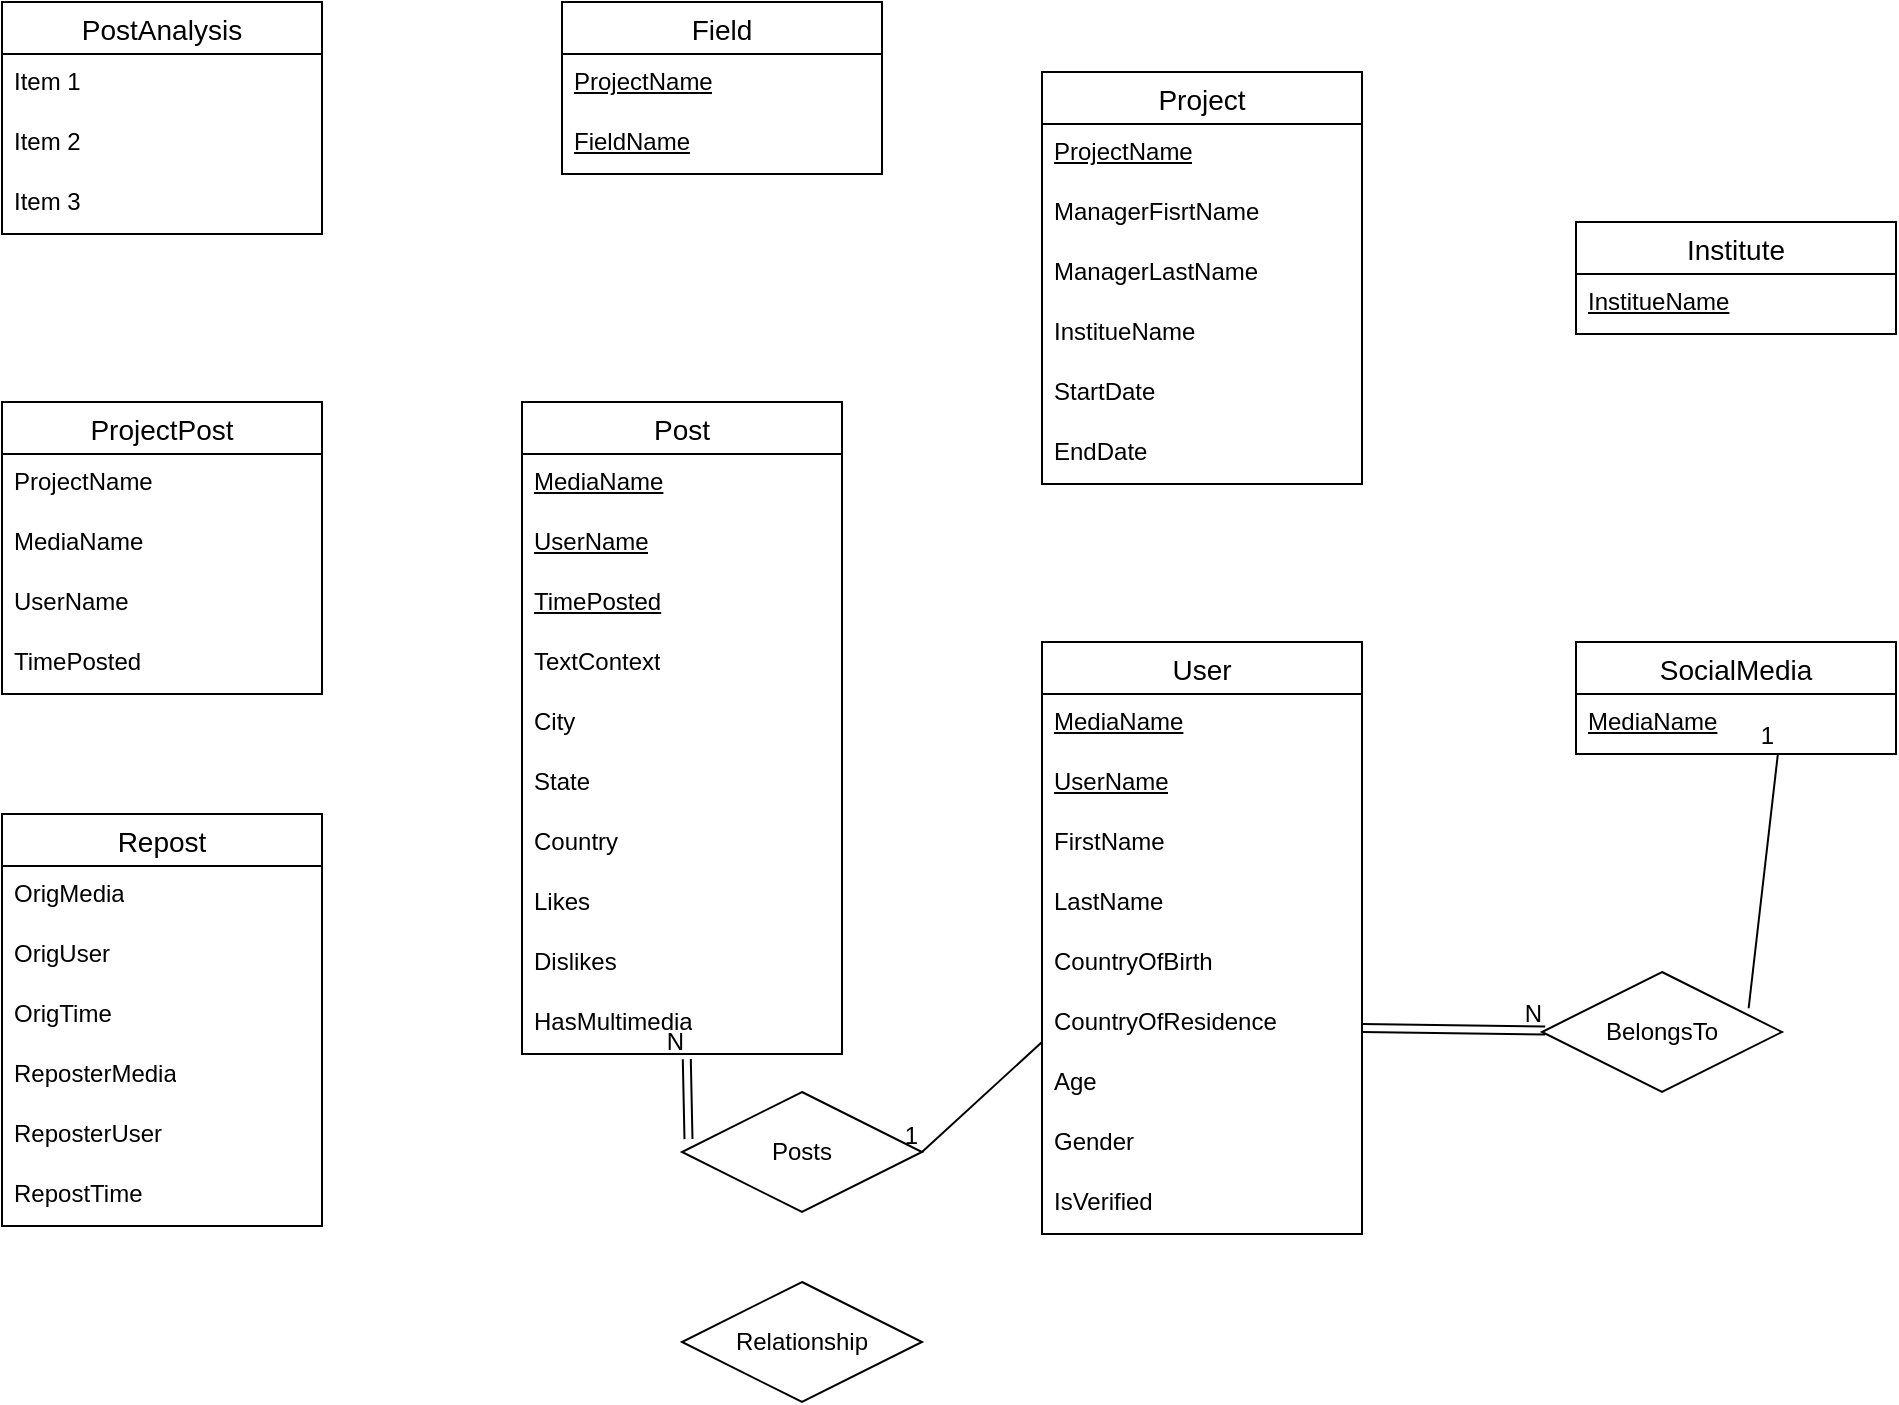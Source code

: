 <mxfile version="24.3.1" type="device">
  <diagram name="ER Diagram" id="7sO0Q-2ixk9zIhEyGvLD">
    <mxGraphModel dx="955" dy="506" grid="1" gridSize="10" guides="1" tooltips="1" connect="1" arrows="1" fold="1" page="1" pageScale="1" pageWidth="827" pageHeight="1169" math="0" shadow="0">
      <root>
        <mxCell id="0" />
        <mxCell id="1" parent="0" />
        <mxCell id="kCjJA_UQXM55AemGo-A7-10" value="Post" style="swimlane;fontStyle=0;childLayout=stackLayout;horizontal=1;startSize=26;horizontalStack=0;resizeParent=1;resizeParentMax=0;resizeLast=0;collapsible=1;marginBottom=0;align=center;fontSize=14;" vertex="1" parent="1">
          <mxGeometry x="300" y="240" width="160" height="326" as="geometry" />
        </mxCell>
        <mxCell id="kCjJA_UQXM55AemGo-A7-11" value="&lt;u&gt;MediaName&lt;/u&gt;" style="text;strokeColor=none;fillColor=none;spacingLeft=4;spacingRight=4;overflow=hidden;rotatable=0;points=[[0,0.5],[1,0.5]];portConstraint=eastwest;fontSize=12;whiteSpace=wrap;html=1;" vertex="1" parent="kCjJA_UQXM55AemGo-A7-10">
          <mxGeometry y="26" width="160" height="30" as="geometry" />
        </mxCell>
        <mxCell id="kCjJA_UQXM55AemGo-A7-12" value="&lt;u&gt;UserName&lt;/u&gt;" style="text;strokeColor=none;fillColor=none;spacingLeft=4;spacingRight=4;overflow=hidden;rotatable=0;points=[[0,0.5],[1,0.5]];portConstraint=eastwest;fontSize=12;whiteSpace=wrap;html=1;" vertex="1" parent="kCjJA_UQXM55AemGo-A7-10">
          <mxGeometry y="56" width="160" height="30" as="geometry" />
        </mxCell>
        <mxCell id="kCjJA_UQXM55AemGo-A7-13" value="&lt;u&gt;TimePosted&lt;/u&gt;" style="text;strokeColor=none;fillColor=none;spacingLeft=4;spacingRight=4;overflow=hidden;rotatable=0;points=[[0,0.5],[1,0.5]];portConstraint=eastwest;fontSize=12;whiteSpace=wrap;html=1;" vertex="1" parent="kCjJA_UQXM55AemGo-A7-10">
          <mxGeometry y="86" width="160" height="30" as="geometry" />
        </mxCell>
        <mxCell id="kCjJA_UQXM55AemGo-A7-50" value="TextContext" style="text;strokeColor=none;fillColor=none;spacingLeft=4;spacingRight=4;overflow=hidden;rotatable=0;points=[[0,0.5],[1,0.5]];portConstraint=eastwest;fontSize=12;whiteSpace=wrap;html=1;" vertex="1" parent="kCjJA_UQXM55AemGo-A7-10">
          <mxGeometry y="116" width="160" height="30" as="geometry" />
        </mxCell>
        <mxCell id="kCjJA_UQXM55AemGo-A7-51" value="City" style="text;strokeColor=none;fillColor=none;spacingLeft=4;spacingRight=4;overflow=hidden;rotatable=0;points=[[0,0.5],[1,0.5]];portConstraint=eastwest;fontSize=12;whiteSpace=wrap;html=1;" vertex="1" parent="kCjJA_UQXM55AemGo-A7-10">
          <mxGeometry y="146" width="160" height="30" as="geometry" />
        </mxCell>
        <mxCell id="kCjJA_UQXM55AemGo-A7-52" value="State" style="text;strokeColor=none;fillColor=none;spacingLeft=4;spacingRight=4;overflow=hidden;rotatable=0;points=[[0,0.5],[1,0.5]];portConstraint=eastwest;fontSize=12;whiteSpace=wrap;html=1;" vertex="1" parent="kCjJA_UQXM55AemGo-A7-10">
          <mxGeometry y="176" width="160" height="30" as="geometry" />
        </mxCell>
        <mxCell id="kCjJA_UQXM55AemGo-A7-53" value="Country" style="text;strokeColor=none;fillColor=none;spacingLeft=4;spacingRight=4;overflow=hidden;rotatable=0;points=[[0,0.5],[1,0.5]];portConstraint=eastwest;fontSize=12;whiteSpace=wrap;html=1;" vertex="1" parent="kCjJA_UQXM55AemGo-A7-10">
          <mxGeometry y="206" width="160" height="30" as="geometry" />
        </mxCell>
        <mxCell id="kCjJA_UQXM55AemGo-A7-54" value="Likes" style="text;strokeColor=none;fillColor=none;spacingLeft=4;spacingRight=4;overflow=hidden;rotatable=0;points=[[0,0.5],[1,0.5]];portConstraint=eastwest;fontSize=12;whiteSpace=wrap;html=1;" vertex="1" parent="kCjJA_UQXM55AemGo-A7-10">
          <mxGeometry y="236" width="160" height="30" as="geometry" />
        </mxCell>
        <mxCell id="kCjJA_UQXM55AemGo-A7-55" value="Dislikes" style="text;strokeColor=none;fillColor=none;spacingLeft=4;spacingRight=4;overflow=hidden;rotatable=0;points=[[0,0.5],[1,0.5]];portConstraint=eastwest;fontSize=12;whiteSpace=wrap;html=1;" vertex="1" parent="kCjJA_UQXM55AemGo-A7-10">
          <mxGeometry y="266" width="160" height="30" as="geometry" />
        </mxCell>
        <mxCell id="kCjJA_UQXM55AemGo-A7-56" value="HasMultimedia" style="text;strokeColor=none;fillColor=none;spacingLeft=4;spacingRight=4;overflow=hidden;rotatable=0;points=[[0,0.5],[1,0.5]];portConstraint=eastwest;fontSize=12;whiteSpace=wrap;html=1;" vertex="1" parent="kCjJA_UQXM55AemGo-A7-10">
          <mxGeometry y="296" width="160" height="30" as="geometry" />
        </mxCell>
        <mxCell id="kCjJA_UQXM55AemGo-A7-14" value="PostAnalysis" style="swimlane;fontStyle=0;childLayout=stackLayout;horizontal=1;startSize=26;horizontalStack=0;resizeParent=1;resizeParentMax=0;resizeLast=0;collapsible=1;marginBottom=0;align=center;fontSize=14;" vertex="1" parent="1">
          <mxGeometry x="40" y="40" width="160" height="116" as="geometry" />
        </mxCell>
        <mxCell id="kCjJA_UQXM55AemGo-A7-15" value="Item 1" style="text;strokeColor=none;fillColor=none;spacingLeft=4;spacingRight=4;overflow=hidden;rotatable=0;points=[[0,0.5],[1,0.5]];portConstraint=eastwest;fontSize=12;whiteSpace=wrap;html=1;" vertex="1" parent="kCjJA_UQXM55AemGo-A7-14">
          <mxGeometry y="26" width="160" height="30" as="geometry" />
        </mxCell>
        <mxCell id="kCjJA_UQXM55AemGo-A7-16" value="Item 2" style="text;strokeColor=none;fillColor=none;spacingLeft=4;spacingRight=4;overflow=hidden;rotatable=0;points=[[0,0.5],[1,0.5]];portConstraint=eastwest;fontSize=12;whiteSpace=wrap;html=1;" vertex="1" parent="kCjJA_UQXM55AemGo-A7-14">
          <mxGeometry y="56" width="160" height="30" as="geometry" />
        </mxCell>
        <mxCell id="kCjJA_UQXM55AemGo-A7-17" value="Item 3" style="text;strokeColor=none;fillColor=none;spacingLeft=4;spacingRight=4;overflow=hidden;rotatable=0;points=[[0,0.5],[1,0.5]];portConstraint=eastwest;fontSize=12;whiteSpace=wrap;html=1;" vertex="1" parent="kCjJA_UQXM55AemGo-A7-14">
          <mxGeometry y="86" width="160" height="30" as="geometry" />
        </mxCell>
        <mxCell id="kCjJA_UQXM55AemGo-A7-18" value="Field" style="swimlane;fontStyle=0;childLayout=stackLayout;horizontal=1;startSize=26;horizontalStack=0;resizeParent=1;resizeParentMax=0;resizeLast=0;collapsible=1;marginBottom=0;align=center;fontSize=14;" vertex="1" parent="1">
          <mxGeometry x="320" y="40" width="160" height="86" as="geometry" />
        </mxCell>
        <mxCell id="kCjJA_UQXM55AemGo-A7-19" value="&lt;u&gt;ProjectName&lt;/u&gt;" style="text;strokeColor=none;fillColor=none;spacingLeft=4;spacingRight=4;overflow=hidden;rotatable=0;points=[[0,0.5],[1,0.5]];portConstraint=eastwest;fontSize=12;whiteSpace=wrap;html=1;" vertex="1" parent="kCjJA_UQXM55AemGo-A7-18">
          <mxGeometry y="26" width="160" height="30" as="geometry" />
        </mxCell>
        <mxCell id="kCjJA_UQXM55AemGo-A7-20" value="&lt;u&gt;FieldName&lt;/u&gt;" style="text;strokeColor=none;fillColor=none;spacingLeft=4;spacingRight=4;overflow=hidden;rotatable=0;points=[[0,0.5],[1,0.5]];portConstraint=eastwest;fontSize=12;whiteSpace=wrap;html=1;" vertex="1" parent="kCjJA_UQXM55AemGo-A7-18">
          <mxGeometry y="56" width="160" height="30" as="geometry" />
        </mxCell>
        <mxCell id="kCjJA_UQXM55AemGo-A7-22" value="Repost" style="swimlane;fontStyle=0;childLayout=stackLayout;horizontal=1;startSize=26;horizontalStack=0;resizeParent=1;resizeParentMax=0;resizeLast=0;collapsible=1;marginBottom=0;align=center;fontSize=14;" vertex="1" parent="1">
          <mxGeometry x="40" y="446" width="160" height="206" as="geometry" />
        </mxCell>
        <mxCell id="kCjJA_UQXM55AemGo-A7-23" value="OrigMedia" style="text;strokeColor=none;fillColor=none;spacingLeft=4;spacingRight=4;overflow=hidden;rotatable=0;points=[[0,0.5],[1,0.5]];portConstraint=eastwest;fontSize=12;whiteSpace=wrap;html=1;" vertex="1" parent="kCjJA_UQXM55AemGo-A7-22">
          <mxGeometry y="26" width="160" height="30" as="geometry" />
        </mxCell>
        <mxCell id="kCjJA_UQXM55AemGo-A7-24" value="OrigUser" style="text;strokeColor=none;fillColor=none;spacingLeft=4;spacingRight=4;overflow=hidden;rotatable=0;points=[[0,0.5],[1,0.5]];portConstraint=eastwest;fontSize=12;whiteSpace=wrap;html=1;" vertex="1" parent="kCjJA_UQXM55AemGo-A7-22">
          <mxGeometry y="56" width="160" height="30" as="geometry" />
        </mxCell>
        <mxCell id="kCjJA_UQXM55AemGo-A7-25" value="OrigTime" style="text;strokeColor=none;fillColor=none;spacingLeft=4;spacingRight=4;overflow=hidden;rotatable=0;points=[[0,0.5],[1,0.5]];portConstraint=eastwest;fontSize=12;whiteSpace=wrap;html=1;" vertex="1" parent="kCjJA_UQXM55AemGo-A7-22">
          <mxGeometry y="86" width="160" height="30" as="geometry" />
        </mxCell>
        <mxCell id="kCjJA_UQXM55AemGo-A7-47" value="ReposterMedia" style="text;strokeColor=none;fillColor=none;spacingLeft=4;spacingRight=4;overflow=hidden;rotatable=0;points=[[0,0.5],[1,0.5]];portConstraint=eastwest;fontSize=12;whiteSpace=wrap;html=1;" vertex="1" parent="kCjJA_UQXM55AemGo-A7-22">
          <mxGeometry y="116" width="160" height="30" as="geometry" />
        </mxCell>
        <mxCell id="kCjJA_UQXM55AemGo-A7-48" value="ReposterUser" style="text;strokeColor=none;fillColor=none;spacingLeft=4;spacingRight=4;overflow=hidden;rotatable=0;points=[[0,0.5],[1,0.5]];portConstraint=eastwest;fontSize=12;whiteSpace=wrap;html=1;" vertex="1" parent="kCjJA_UQXM55AemGo-A7-22">
          <mxGeometry y="146" width="160" height="30" as="geometry" />
        </mxCell>
        <mxCell id="kCjJA_UQXM55AemGo-A7-49" value="RepostTime" style="text;strokeColor=none;fillColor=none;spacingLeft=4;spacingRight=4;overflow=hidden;rotatable=0;points=[[0,0.5],[1,0.5]];portConstraint=eastwest;fontSize=12;whiteSpace=wrap;html=1;" vertex="1" parent="kCjJA_UQXM55AemGo-A7-22">
          <mxGeometry y="176" width="160" height="30" as="geometry" />
        </mxCell>
        <mxCell id="kCjJA_UQXM55AemGo-A7-26" value="ProjectPost" style="swimlane;fontStyle=0;childLayout=stackLayout;horizontal=1;startSize=26;horizontalStack=0;resizeParent=1;resizeParentMax=0;resizeLast=0;collapsible=1;marginBottom=0;align=center;fontSize=14;" vertex="1" parent="1">
          <mxGeometry x="40" y="240" width="160" height="146" as="geometry" />
        </mxCell>
        <mxCell id="kCjJA_UQXM55AemGo-A7-27" value="ProjectName" style="text;strokeColor=none;fillColor=none;spacingLeft=4;spacingRight=4;overflow=hidden;rotatable=0;points=[[0,0.5],[1,0.5]];portConstraint=eastwest;fontSize=12;whiteSpace=wrap;html=1;" vertex="1" parent="kCjJA_UQXM55AemGo-A7-26">
          <mxGeometry y="26" width="160" height="30" as="geometry" />
        </mxCell>
        <mxCell id="kCjJA_UQXM55AemGo-A7-28" value="MediaName" style="text;strokeColor=none;fillColor=none;spacingLeft=4;spacingRight=4;overflow=hidden;rotatable=0;points=[[0,0.5],[1,0.5]];portConstraint=eastwest;fontSize=12;whiteSpace=wrap;html=1;" vertex="1" parent="kCjJA_UQXM55AemGo-A7-26">
          <mxGeometry y="56" width="160" height="30" as="geometry" />
        </mxCell>
        <mxCell id="kCjJA_UQXM55AemGo-A7-29" value="UserName" style="text;strokeColor=none;fillColor=none;spacingLeft=4;spacingRight=4;overflow=hidden;rotatable=0;points=[[0,0.5],[1,0.5]];portConstraint=eastwest;fontSize=12;whiteSpace=wrap;html=1;" vertex="1" parent="kCjJA_UQXM55AemGo-A7-26">
          <mxGeometry y="86" width="160" height="30" as="geometry" />
        </mxCell>
        <mxCell id="kCjJA_UQXM55AemGo-A7-46" value="TimePosted" style="text;strokeColor=none;fillColor=none;spacingLeft=4;spacingRight=4;overflow=hidden;rotatable=0;points=[[0,0.5],[1,0.5]];portConstraint=eastwest;fontSize=12;whiteSpace=wrap;html=1;" vertex="1" parent="kCjJA_UQXM55AemGo-A7-26">
          <mxGeometry y="116" width="160" height="30" as="geometry" />
        </mxCell>
        <mxCell id="kCjJA_UQXM55AemGo-A7-30" value="Institute" style="swimlane;fontStyle=0;childLayout=stackLayout;horizontal=1;startSize=26;horizontalStack=0;resizeParent=1;resizeParentMax=0;resizeLast=0;collapsible=1;marginBottom=0;align=center;fontSize=14;" vertex="1" parent="1">
          <mxGeometry x="827" y="150" width="160" height="56" as="geometry" />
        </mxCell>
        <mxCell id="kCjJA_UQXM55AemGo-A7-31" value="&lt;u&gt;InstitueName&lt;/u&gt;" style="text;strokeColor=none;fillColor=none;spacingLeft=4;spacingRight=4;overflow=hidden;rotatable=0;points=[[0,0.5],[1,0.5]];portConstraint=eastwest;fontSize=12;whiteSpace=wrap;html=1;" vertex="1" parent="kCjJA_UQXM55AemGo-A7-30">
          <mxGeometry y="26" width="160" height="30" as="geometry" />
        </mxCell>
        <mxCell id="kCjJA_UQXM55AemGo-A7-34" value="Project" style="swimlane;fontStyle=0;childLayout=stackLayout;horizontal=1;startSize=26;horizontalStack=0;resizeParent=1;resizeParentMax=0;resizeLast=0;collapsible=1;marginBottom=0;align=center;fontSize=14;" vertex="1" parent="1">
          <mxGeometry x="560" y="75" width="160" height="206" as="geometry" />
        </mxCell>
        <mxCell id="kCjJA_UQXM55AemGo-A7-35" value="&lt;u&gt;ProjectName&lt;/u&gt;" style="text;strokeColor=none;fillColor=none;spacingLeft=4;spacingRight=4;overflow=hidden;rotatable=0;points=[[0,0.5],[1,0.5]];portConstraint=eastwest;fontSize=12;whiteSpace=wrap;html=1;" vertex="1" parent="kCjJA_UQXM55AemGo-A7-34">
          <mxGeometry y="26" width="160" height="30" as="geometry" />
        </mxCell>
        <mxCell id="kCjJA_UQXM55AemGo-A7-36" value="ManagerFisrtName" style="text;strokeColor=none;fillColor=none;spacingLeft=4;spacingRight=4;overflow=hidden;rotatable=0;points=[[0,0.5],[1,0.5]];portConstraint=eastwest;fontSize=12;whiteSpace=wrap;html=1;" vertex="1" parent="kCjJA_UQXM55AemGo-A7-34">
          <mxGeometry y="56" width="160" height="30" as="geometry" />
        </mxCell>
        <mxCell id="kCjJA_UQXM55AemGo-A7-37" value="ManagerLastName" style="text;strokeColor=none;fillColor=none;spacingLeft=4;spacingRight=4;overflow=hidden;rotatable=0;points=[[0,0.5],[1,0.5]];portConstraint=eastwest;fontSize=12;whiteSpace=wrap;html=1;" vertex="1" parent="kCjJA_UQXM55AemGo-A7-34">
          <mxGeometry y="86" width="160" height="30" as="geometry" />
        </mxCell>
        <mxCell id="kCjJA_UQXM55AemGo-A7-57" value="InstitueName" style="text;strokeColor=none;fillColor=none;spacingLeft=4;spacingRight=4;overflow=hidden;rotatable=0;points=[[0,0.5],[1,0.5]];portConstraint=eastwest;fontSize=12;whiteSpace=wrap;html=1;" vertex="1" parent="kCjJA_UQXM55AemGo-A7-34">
          <mxGeometry y="116" width="160" height="30" as="geometry" />
        </mxCell>
        <mxCell id="kCjJA_UQXM55AemGo-A7-58" value="StartDate" style="text;strokeColor=none;fillColor=none;spacingLeft=4;spacingRight=4;overflow=hidden;rotatable=0;points=[[0,0.5],[1,0.5]];portConstraint=eastwest;fontSize=12;whiteSpace=wrap;html=1;" vertex="1" parent="kCjJA_UQXM55AemGo-A7-34">
          <mxGeometry y="146" width="160" height="30" as="geometry" />
        </mxCell>
        <mxCell id="kCjJA_UQXM55AemGo-A7-59" value="EndDate" style="text;strokeColor=none;fillColor=none;spacingLeft=4;spacingRight=4;overflow=hidden;rotatable=0;points=[[0,0.5],[1,0.5]];portConstraint=eastwest;fontSize=12;whiteSpace=wrap;html=1;" vertex="1" parent="kCjJA_UQXM55AemGo-A7-34">
          <mxGeometry y="176" width="160" height="30" as="geometry" />
        </mxCell>
        <mxCell id="kCjJA_UQXM55AemGo-A7-38" value="SocialMedia" style="swimlane;fontStyle=0;childLayout=stackLayout;horizontal=1;startSize=26;horizontalStack=0;resizeParent=1;resizeParentMax=0;resizeLast=0;collapsible=1;marginBottom=0;align=center;fontSize=14;" vertex="1" parent="1">
          <mxGeometry x="827" y="360" width="160" height="56" as="geometry" />
        </mxCell>
        <mxCell id="kCjJA_UQXM55AemGo-A7-39" value="&lt;u&gt;MediaName&lt;/u&gt;" style="text;strokeColor=none;fillColor=none;spacingLeft=4;spacingRight=4;overflow=hidden;rotatable=0;points=[[0,0.5],[1,0.5]];portConstraint=eastwest;fontSize=12;whiteSpace=wrap;html=1;" vertex="1" parent="kCjJA_UQXM55AemGo-A7-38">
          <mxGeometry y="26" width="160" height="30" as="geometry" />
        </mxCell>
        <mxCell id="kCjJA_UQXM55AemGo-A7-42" value="User" style="swimlane;fontStyle=0;childLayout=stackLayout;horizontal=1;startSize=26;horizontalStack=0;resizeParent=1;resizeParentMax=0;resizeLast=0;collapsible=1;marginBottom=0;align=center;fontSize=14;" vertex="1" parent="1">
          <mxGeometry x="560" y="360" width="160" height="296" as="geometry" />
        </mxCell>
        <mxCell id="kCjJA_UQXM55AemGo-A7-43" value="&lt;u&gt;MediaName&lt;/u&gt;" style="text;strokeColor=none;fillColor=none;spacingLeft=4;spacingRight=4;overflow=hidden;rotatable=0;points=[[0,0.5],[1,0.5]];portConstraint=eastwest;fontSize=12;whiteSpace=wrap;html=1;" vertex="1" parent="kCjJA_UQXM55AemGo-A7-42">
          <mxGeometry y="26" width="160" height="30" as="geometry" />
        </mxCell>
        <mxCell id="kCjJA_UQXM55AemGo-A7-44" value="&lt;u&gt;UserName&lt;/u&gt;" style="text;strokeColor=none;fillColor=none;spacingLeft=4;spacingRight=4;overflow=hidden;rotatable=0;points=[[0,0.5],[1,0.5]];portConstraint=eastwest;fontSize=12;whiteSpace=wrap;html=1;" vertex="1" parent="kCjJA_UQXM55AemGo-A7-42">
          <mxGeometry y="56" width="160" height="30" as="geometry" />
        </mxCell>
        <mxCell id="kCjJA_UQXM55AemGo-A7-45" value="FirstName" style="text;strokeColor=none;fillColor=none;spacingLeft=4;spacingRight=4;overflow=hidden;rotatable=0;points=[[0,0.5],[1,0.5]];portConstraint=eastwest;fontSize=12;whiteSpace=wrap;html=1;" vertex="1" parent="kCjJA_UQXM55AemGo-A7-42">
          <mxGeometry y="86" width="160" height="30" as="geometry" />
        </mxCell>
        <mxCell id="kCjJA_UQXM55AemGo-A7-60" value="LastName" style="text;strokeColor=none;fillColor=none;spacingLeft=4;spacingRight=4;overflow=hidden;rotatable=0;points=[[0,0.5],[1,0.5]];portConstraint=eastwest;fontSize=12;whiteSpace=wrap;html=1;" vertex="1" parent="kCjJA_UQXM55AemGo-A7-42">
          <mxGeometry y="116" width="160" height="30" as="geometry" />
        </mxCell>
        <mxCell id="kCjJA_UQXM55AemGo-A7-61" value="CountryOfBirth" style="text;strokeColor=none;fillColor=none;spacingLeft=4;spacingRight=4;overflow=hidden;rotatable=0;points=[[0,0.5],[1,0.5]];portConstraint=eastwest;fontSize=12;whiteSpace=wrap;html=1;" vertex="1" parent="kCjJA_UQXM55AemGo-A7-42">
          <mxGeometry y="146" width="160" height="30" as="geometry" />
        </mxCell>
        <mxCell id="kCjJA_UQXM55AemGo-A7-62" value="CountryOfResidence" style="text;strokeColor=none;fillColor=none;spacingLeft=4;spacingRight=4;overflow=hidden;rotatable=0;points=[[0,0.5],[1,0.5]];portConstraint=eastwest;fontSize=12;whiteSpace=wrap;html=1;" vertex="1" parent="kCjJA_UQXM55AemGo-A7-42">
          <mxGeometry y="176" width="160" height="30" as="geometry" />
        </mxCell>
        <mxCell id="kCjJA_UQXM55AemGo-A7-74" value="" style="endArrow=none;html=1;rounded=0;entryX=1;entryY=0.5;entryDx=0;entryDy=0;" edge="1" parent="kCjJA_UQXM55AemGo-A7-42" target="kCjJA_UQXM55AemGo-A7-71">
          <mxGeometry relative="1" as="geometry">
            <mxPoint y="200" as="sourcePoint" />
            <mxPoint x="160" y="200" as="targetPoint" />
          </mxGeometry>
        </mxCell>
        <mxCell id="kCjJA_UQXM55AemGo-A7-75" value="1" style="resizable=0;html=1;whiteSpace=wrap;align=right;verticalAlign=bottom;" connectable="0" vertex="1" parent="kCjJA_UQXM55AemGo-A7-74">
          <mxGeometry x="1" relative="1" as="geometry" />
        </mxCell>
        <mxCell id="kCjJA_UQXM55AemGo-A7-63" value="Age" style="text;strokeColor=none;fillColor=none;spacingLeft=4;spacingRight=4;overflow=hidden;rotatable=0;points=[[0,0.5],[1,0.5]];portConstraint=eastwest;fontSize=12;whiteSpace=wrap;html=1;" vertex="1" parent="kCjJA_UQXM55AemGo-A7-42">
          <mxGeometry y="206" width="160" height="30" as="geometry" />
        </mxCell>
        <mxCell id="kCjJA_UQXM55AemGo-A7-64" value="Gender" style="text;strokeColor=none;fillColor=none;spacingLeft=4;spacingRight=4;overflow=hidden;rotatable=0;points=[[0,0.5],[1,0.5]];portConstraint=eastwest;fontSize=12;whiteSpace=wrap;html=1;" vertex="1" parent="kCjJA_UQXM55AemGo-A7-42">
          <mxGeometry y="236" width="160" height="30" as="geometry" />
        </mxCell>
        <mxCell id="kCjJA_UQXM55AemGo-A7-65" value="IsVerified" style="text;strokeColor=none;fillColor=none;spacingLeft=4;spacingRight=4;overflow=hidden;rotatable=0;points=[[0,0.5],[1,0.5]];portConstraint=eastwest;fontSize=12;whiteSpace=wrap;html=1;" vertex="1" parent="kCjJA_UQXM55AemGo-A7-42">
          <mxGeometry y="266" width="160" height="30" as="geometry" />
        </mxCell>
        <mxCell id="kCjJA_UQXM55AemGo-A7-66" value="BelongsTo" style="shape=rhombus;perimeter=rhombusPerimeter;whiteSpace=wrap;html=1;align=center;" vertex="1" parent="1">
          <mxGeometry x="810" y="525" width="120" height="60" as="geometry" />
        </mxCell>
        <mxCell id="kCjJA_UQXM55AemGo-A7-67" value="" style="shape=link;html=1;rounded=0;" edge="1" parent="1" target="kCjJA_UQXM55AemGo-A7-66">
          <mxGeometry relative="1" as="geometry">
            <mxPoint x="720" y="553" as="sourcePoint" />
            <mxPoint x="830.0" y="536" as="targetPoint" />
          </mxGeometry>
        </mxCell>
        <mxCell id="kCjJA_UQXM55AemGo-A7-68" value="N" style="resizable=0;html=1;whiteSpace=wrap;align=right;verticalAlign=bottom;" connectable="0" vertex="1" parent="kCjJA_UQXM55AemGo-A7-67">
          <mxGeometry x="1" relative="1" as="geometry" />
        </mxCell>
        <mxCell id="kCjJA_UQXM55AemGo-A7-71" value="Posts" style="shape=rhombus;perimeter=rhombusPerimeter;whiteSpace=wrap;html=1;align=center;" vertex="1" parent="1">
          <mxGeometry x="380" y="585" width="120" height="60" as="geometry" />
        </mxCell>
        <mxCell id="kCjJA_UQXM55AemGo-A7-72" value="" style="endArrow=none;html=1;rounded=0;exitX=0.861;exitY=0.302;exitDx=0;exitDy=0;exitPerimeter=0;entryX=0.631;entryY=0.994;entryDx=0;entryDy=0;entryPerimeter=0;" edge="1" parent="1" source="kCjJA_UQXM55AemGo-A7-66" target="kCjJA_UQXM55AemGo-A7-39">
          <mxGeometry relative="1" as="geometry">
            <mxPoint x="830" y="470" as="sourcePoint" />
            <mxPoint x="990" y="470" as="targetPoint" />
          </mxGeometry>
        </mxCell>
        <mxCell id="kCjJA_UQXM55AemGo-A7-73" value="1" style="resizable=0;html=1;whiteSpace=wrap;align=right;verticalAlign=bottom;" connectable="0" vertex="1" parent="kCjJA_UQXM55AemGo-A7-72">
          <mxGeometry x="1" relative="1" as="geometry" />
        </mxCell>
        <mxCell id="kCjJA_UQXM55AemGo-A7-76" value="" style="shape=link;html=1;rounded=0;entryX=0.515;entryY=1.085;entryDx=0;entryDy=0;entryPerimeter=0;exitX=0.027;exitY=0.392;exitDx=0;exitDy=0;exitPerimeter=0;" edge="1" parent="1" source="kCjJA_UQXM55AemGo-A7-71" target="kCjJA_UQXM55AemGo-A7-56">
          <mxGeometry relative="1" as="geometry">
            <mxPoint x="260" y="640" as="sourcePoint" />
            <mxPoint x="420" y="640" as="targetPoint" />
          </mxGeometry>
        </mxCell>
        <mxCell id="kCjJA_UQXM55AemGo-A7-77" value="N" style="resizable=0;html=1;whiteSpace=wrap;align=right;verticalAlign=bottom;" connectable="0" vertex="1" parent="kCjJA_UQXM55AemGo-A7-76">
          <mxGeometry x="1" relative="1" as="geometry" />
        </mxCell>
        <mxCell id="kCjJA_UQXM55AemGo-A7-78" value="Relationship" style="shape=rhombus;perimeter=rhombusPerimeter;whiteSpace=wrap;html=1;align=center;" vertex="1" parent="1">
          <mxGeometry x="380" y="680" width="120" height="60" as="geometry" />
        </mxCell>
      </root>
    </mxGraphModel>
  </diagram>
</mxfile>
